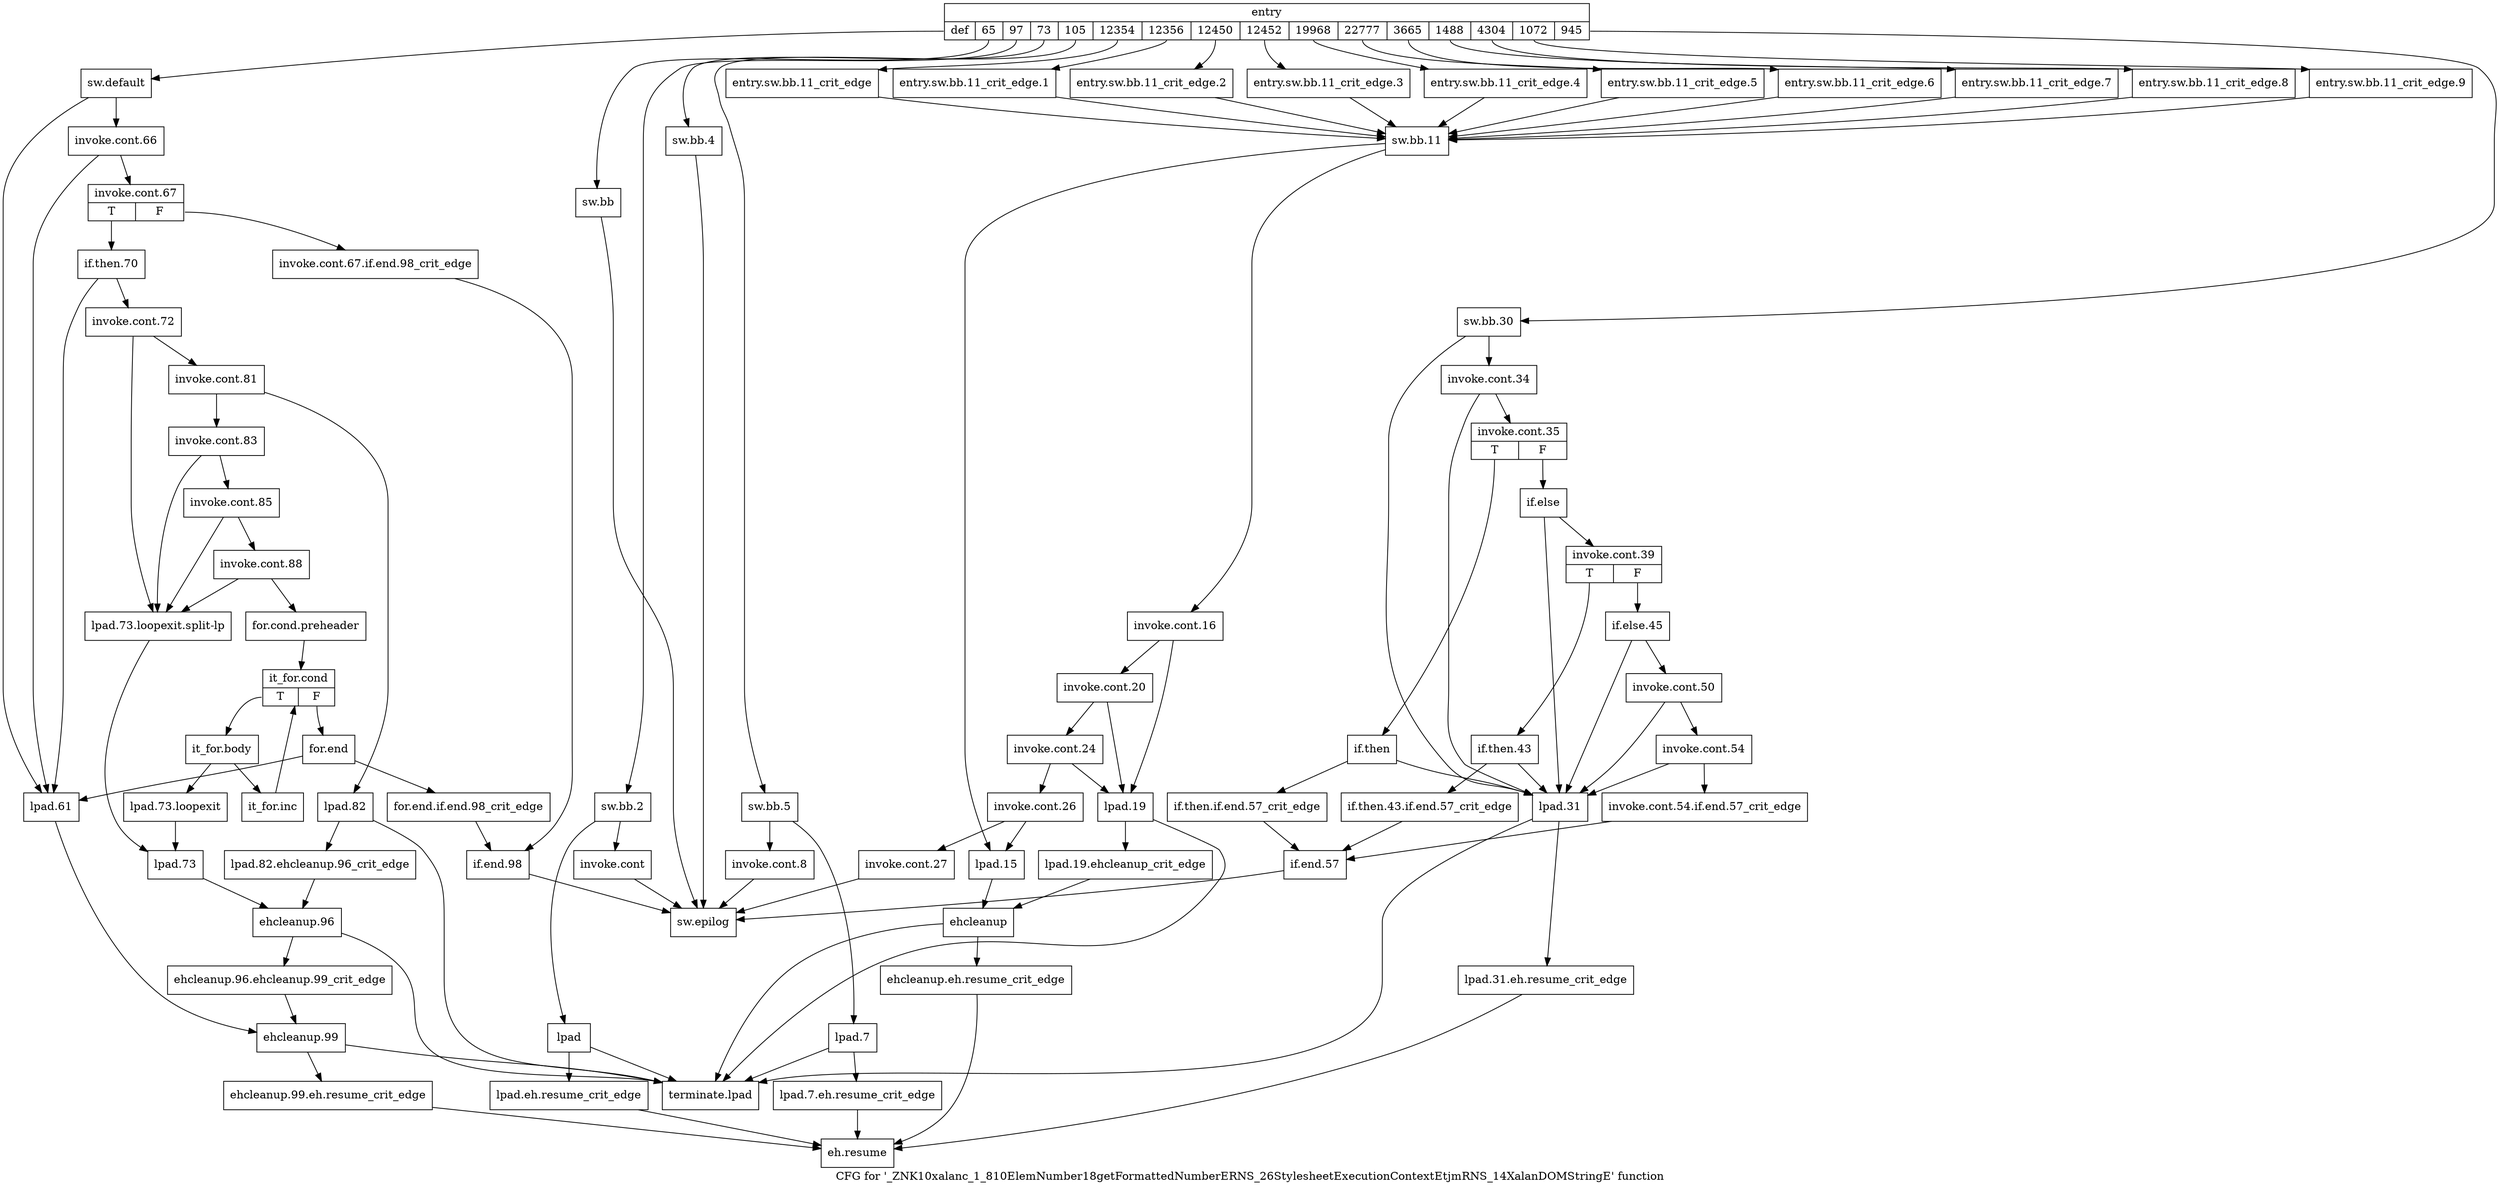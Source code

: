 digraph "CFG for '_ZNK10xalanc_1_810ElemNumber18getFormattedNumberERNS_26StylesheetExecutionContextEtjmRNS_14XalanDOMStringE' function" {
	label="CFG for '_ZNK10xalanc_1_810ElemNumber18getFormattedNumberERNS_26StylesheetExecutionContextEtjmRNS_14XalanDOMStringE' function";

	Node0x724d9f0 [shape=record,label="{entry|{<s0>def|<s1>65|<s2>97|<s3>73|<s4>105|<s5>12354|<s6>12356|<s7>12450|<s8>12452|<s9>19968|<s10>22777|<s11>3665|<s12>1488|<s13>4304|<s14>1072|<s15>945}}"];
	Node0x724d9f0:s0 -> Node0x724e8f0;
	Node0x724d9f0:s1 -> Node0x724dd60;
	Node0x724d9f0:s2 -> Node0x724ddb0;
	Node0x724d9f0:s3 -> Node0x724def0;
	Node0x724d9f0:s4 -> Node0x724df40;
	Node0x724d9f0:s5 -> Node0x724dd10;
	Node0x724d9f0:s6 -> Node0x724dcc0;
	Node0x724d9f0:s7 -> Node0x724dc70;
	Node0x724d9f0:s8 -> Node0x724dc20;
	Node0x724d9f0:s9 -> Node0x724dbd0;
	Node0x724d9f0:s10 -> Node0x724db80;
	Node0x724d9f0:s11 -> Node0x724db30;
	Node0x724d9f0:s12 -> Node0x724dae0;
	Node0x724d9f0:s13 -> Node0x724da90;
	Node0x724d9f0:s14 -> Node0x724da40;
	Node0x724d9f0:s15 -> Node0x724e3f0;
	Node0x724da40 [shape=record,label="{entry.sw.bb.11_crit_edge.9}"];
	Node0x724da40 -> Node0x724e080;
	Node0x724da90 [shape=record,label="{entry.sw.bb.11_crit_edge.8}"];
	Node0x724da90 -> Node0x724e080;
	Node0x724dae0 [shape=record,label="{entry.sw.bb.11_crit_edge.7}"];
	Node0x724dae0 -> Node0x724e080;
	Node0x724db30 [shape=record,label="{entry.sw.bb.11_crit_edge.6}"];
	Node0x724db30 -> Node0x724e080;
	Node0x724db80 [shape=record,label="{entry.sw.bb.11_crit_edge.5}"];
	Node0x724db80 -> Node0x724e080;
	Node0x724dbd0 [shape=record,label="{entry.sw.bb.11_crit_edge.4}"];
	Node0x724dbd0 -> Node0x724e080;
	Node0x724dc20 [shape=record,label="{entry.sw.bb.11_crit_edge.3}"];
	Node0x724dc20 -> Node0x724e080;
	Node0x724dc70 [shape=record,label="{entry.sw.bb.11_crit_edge.2}"];
	Node0x724dc70 -> Node0x724e080;
	Node0x724dcc0 [shape=record,label="{entry.sw.bb.11_crit_edge.1}"];
	Node0x724dcc0 -> Node0x724e080;
	Node0x724dd10 [shape=record,label="{entry.sw.bb.11_crit_edge}"];
	Node0x724dd10 -> Node0x724e080;
	Node0x724dd60 [shape=record,label="{sw.bb}"];
	Node0x724dd60 -> Node0x724f160;
	Node0x724ddb0 [shape=record,label="{sw.bb.2}"];
	Node0x724ddb0 -> Node0x724de00;
	Node0x724ddb0 -> Node0x724de50;
	Node0x724de00 [shape=record,label="{invoke.cont}"];
	Node0x724de00 -> Node0x724f160;
	Node0x724de50 [shape=record,label="{lpad}"];
	Node0x724de50 -> Node0x724dea0;
	Node0x724de50 -> Node0x724f200;
	Node0x724dea0 [shape=record,label="{lpad.eh.resume_crit_edge}"];
	Node0x724dea0 -> Node0x724f1b0;
	Node0x724def0 [shape=record,label="{sw.bb.4}"];
	Node0x724def0 -> Node0x724f160;
	Node0x724df40 [shape=record,label="{sw.bb.5}"];
	Node0x724df40 -> Node0x724df90;
	Node0x724df40 -> Node0x724dfe0;
	Node0x724df90 [shape=record,label="{invoke.cont.8}"];
	Node0x724df90 -> Node0x724f160;
	Node0x724dfe0 [shape=record,label="{lpad.7}"];
	Node0x724dfe0 -> Node0x724e030;
	Node0x724dfe0 -> Node0x724f200;
	Node0x724e030 [shape=record,label="{lpad.7.eh.resume_crit_edge}"];
	Node0x724e030 -> Node0x724f1b0;
	Node0x724e080 [shape=record,label="{sw.bb.11}"];
	Node0x724e080 -> Node0x724e0d0;
	Node0x724e080 -> Node0x724e260;
	Node0x724e0d0 [shape=record,label="{invoke.cont.16}"];
	Node0x724e0d0 -> Node0x724e120;
	Node0x724e0d0 -> Node0x724e2b0;
	Node0x724e120 [shape=record,label="{invoke.cont.20}"];
	Node0x724e120 -> Node0x724e170;
	Node0x724e120 -> Node0x724e2b0;
	Node0x724e170 [shape=record,label="{invoke.cont.24}"];
	Node0x724e170 -> Node0x724e1c0;
	Node0x724e170 -> Node0x724e2b0;
	Node0x724e1c0 [shape=record,label="{invoke.cont.26}"];
	Node0x724e1c0 -> Node0x724e210;
	Node0x724e1c0 -> Node0x724e260;
	Node0x724e210 [shape=record,label="{invoke.cont.27}"];
	Node0x724e210 -> Node0x724f160;
	Node0x724e260 [shape=record,label="{lpad.15}"];
	Node0x724e260 -> Node0x724e350;
	Node0x724e2b0 [shape=record,label="{lpad.19}"];
	Node0x724e2b0 -> Node0x724e300;
	Node0x724e2b0 -> Node0x724f200;
	Node0x724e300 [shape=record,label="{lpad.19.ehcleanup_crit_edge}"];
	Node0x724e300 -> Node0x724e350;
	Node0x724e350 [shape=record,label="{ehcleanup}"];
	Node0x724e350 -> Node0x724e3a0;
	Node0x724e350 -> Node0x724f200;
	Node0x724e3a0 [shape=record,label="{ehcleanup.eh.resume_crit_edge}"];
	Node0x724e3a0 -> Node0x724f1b0;
	Node0x724e3f0 [shape=record,label="{sw.bb.30}"];
	Node0x724e3f0 -> Node0x724e440;
	Node0x724e3f0 -> Node0x724e580;
	Node0x724e440 [shape=record,label="{invoke.cont.34}"];
	Node0x724e440 -> Node0x724e490;
	Node0x724e440 -> Node0x724e580;
	Node0x724e490 [shape=record,label="{invoke.cont.35|{<s0>T|<s1>F}}"];
	Node0x724e490:s0 -> Node0x724e4e0;
	Node0x724e490:s1 -> Node0x724e620;
	Node0x724e4e0 [shape=record,label="{if.then}"];
	Node0x724e4e0 -> Node0x724e530;
	Node0x724e4e0 -> Node0x724e580;
	Node0x724e530 [shape=record,label="{if.then.if.end.57_crit_edge}"];
	Node0x724e530 -> Node0x724e8a0;
	Node0x724e580 [shape=record,label="{lpad.31}"];
	Node0x724e580 -> Node0x724e5d0;
	Node0x724e580 -> Node0x724f200;
	Node0x724e5d0 [shape=record,label="{lpad.31.eh.resume_crit_edge}"];
	Node0x724e5d0 -> Node0x724f1b0;
	Node0x724e620 [shape=record,label="{if.else}"];
	Node0x724e620 -> Node0x724e670;
	Node0x724e620 -> Node0x724e580;
	Node0x724e670 [shape=record,label="{invoke.cont.39|{<s0>T|<s1>F}}"];
	Node0x724e670:s0 -> Node0x724e6c0;
	Node0x724e670:s1 -> Node0x724e760;
	Node0x724e6c0 [shape=record,label="{if.then.43}"];
	Node0x724e6c0 -> Node0x724e710;
	Node0x724e6c0 -> Node0x724e580;
	Node0x724e710 [shape=record,label="{if.then.43.if.end.57_crit_edge}"];
	Node0x724e710 -> Node0x724e8a0;
	Node0x724e760 [shape=record,label="{if.else.45}"];
	Node0x724e760 -> Node0x724e7b0;
	Node0x724e760 -> Node0x724e580;
	Node0x724e7b0 [shape=record,label="{invoke.cont.50}"];
	Node0x724e7b0 -> Node0x724e800;
	Node0x724e7b0 -> Node0x724e580;
	Node0x724e800 [shape=record,label="{invoke.cont.54}"];
	Node0x724e800 -> Node0x724e850;
	Node0x724e800 -> Node0x724e580;
	Node0x724e850 [shape=record,label="{invoke.cont.54.if.end.57_crit_edge}"];
	Node0x724e850 -> Node0x724e8a0;
	Node0x724e8a0 [shape=record,label="{if.end.57}"];
	Node0x724e8a0 -> Node0x724f160;
	Node0x724e8f0 [shape=record,label="{sw.default}"];
	Node0x724e8f0 -> Node0x724e940;
	Node0x724e8f0 -> Node0x724ed50;
	Node0x724e940 [shape=record,label="{invoke.cont.66}"];
	Node0x724e940 -> Node0x724e990;
	Node0x724e940 -> Node0x724ed50;
	Node0x724e990 [shape=record,label="{invoke.cont.67|{<s0>T|<s1>F}}"];
	Node0x724e990:s0 -> Node0x724ea30;
	Node0x724e990:s1 -> Node0x724e9e0;
	Node0x724e9e0 [shape=record,label="{invoke.cont.67.if.end.98_crit_edge}"];
	Node0x724e9e0 -> Node0x724f070;
	Node0x724ea30 [shape=record,label="{if.then.70}"];
	Node0x724ea30 -> Node0x724ea80;
	Node0x724ea30 -> Node0x724ed50;
	Node0x724ea80 [shape=record,label="{invoke.cont.72}"];
	Node0x724ea80 -> Node0x724ead0;
	Node0x724ea80 -> Node0x724edf0;
	Node0x724ead0 [shape=record,label="{invoke.cont.81}"];
	Node0x724ead0 -> Node0x724eb20;
	Node0x724ead0 -> Node0x724ee90;
	Node0x724eb20 [shape=record,label="{invoke.cont.83}"];
	Node0x724eb20 -> Node0x724eb70;
	Node0x724eb20 -> Node0x724edf0;
	Node0x724eb70 [shape=record,label="{invoke.cont.85}"];
	Node0x724eb70 -> Node0x724ebc0;
	Node0x724eb70 -> Node0x724edf0;
	Node0x724ebc0 [shape=record,label="{invoke.cont.88}"];
	Node0x724ebc0 -> Node0x724ec10;
	Node0x724ebc0 -> Node0x724edf0;
	Node0x724ec10 [shape=record,label="{for.cond.preheader}"];
	Node0x724ec10 -> Node0x724ec60;
	Node0x724ec60 [shape=record,label="{it_for.cond|{<s0>T|<s1>F}}"];
	Node0x724ec60:s0 -> Node0x724ecb0;
	Node0x724ec60:s1 -> Node0x724ef30;
	Node0x724ecb0 [shape=record,label="{it_for.body}"];
	Node0x724ecb0 -> Node0x724ed00;
	Node0x724ecb0 -> Node0x724eda0;
	Node0x724ed00 [shape=record,label="{it_for.inc}"];
	Node0x724ed00 -> Node0x724ec60;
	Node0x724ed50 [shape=record,label="{lpad.61}"];
	Node0x724ed50 -> Node0x724f0c0;
	Node0x724eda0 [shape=record,label="{lpad.73.loopexit}"];
	Node0x724eda0 -> Node0x724ee40;
	Node0x724edf0 [shape=record,label="{lpad.73.loopexit.split-lp}"];
	Node0x724edf0 -> Node0x724ee40;
	Node0x724ee40 [shape=record,label="{lpad.73}"];
	Node0x724ee40 -> Node0x724efd0;
	Node0x724ee90 [shape=record,label="{lpad.82}"];
	Node0x724ee90 -> Node0x724eee0;
	Node0x724ee90 -> Node0x724f200;
	Node0x724eee0 [shape=record,label="{lpad.82.ehcleanup.96_crit_edge}"];
	Node0x724eee0 -> Node0x724efd0;
	Node0x724ef30 [shape=record,label="{for.end}"];
	Node0x724ef30 -> Node0x724ef80;
	Node0x724ef30 -> Node0x724ed50;
	Node0x724ef80 [shape=record,label="{for.end.if.end.98_crit_edge}"];
	Node0x724ef80 -> Node0x724f070;
	Node0x724efd0 [shape=record,label="{ehcleanup.96}"];
	Node0x724efd0 -> Node0x724f020;
	Node0x724efd0 -> Node0x724f200;
	Node0x724f020 [shape=record,label="{ehcleanup.96.ehcleanup.99_crit_edge}"];
	Node0x724f020 -> Node0x724f0c0;
	Node0x724f070 [shape=record,label="{if.end.98}"];
	Node0x724f070 -> Node0x724f160;
	Node0x724f0c0 [shape=record,label="{ehcleanup.99}"];
	Node0x724f0c0 -> Node0x724f110;
	Node0x724f0c0 -> Node0x724f200;
	Node0x724f110 [shape=record,label="{ehcleanup.99.eh.resume_crit_edge}"];
	Node0x724f110 -> Node0x724f1b0;
	Node0x724f160 [shape=record,label="{sw.epilog}"];
	Node0x724f1b0 [shape=record,label="{eh.resume}"];
	Node0x724f200 [shape=record,label="{terminate.lpad}"];
}
